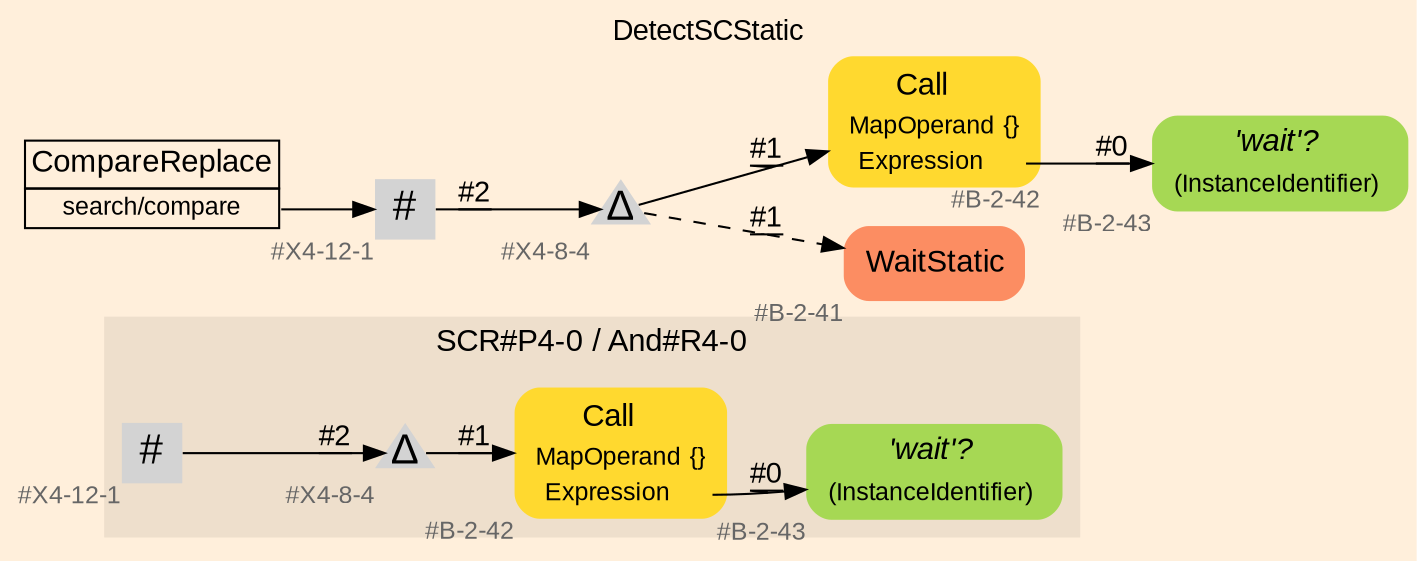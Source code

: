 digraph "DetectSCStatic" {
label = "DetectSCStatic"
labelloc = t
graph [
    rankdir = "LR"
    ranksep = 0.3
    bgcolor = antiquewhite1
    color = black
    fontcolor = black
    fontname = "Arial"
];
node [
    fontname = "Arial"
];
edge [
    fontname = "Arial"
];

// -------------------- figure And#R4-0 --------------------
// -------- region And#R4-0 ----------
subgraph "clusterAnd#R4-0" {
    label = "SCR#P4-0 / And#R4-0"
    style = "filled"
    color = antiquewhite2
    fontsize = "15"
    // -------- block And#R4-0/#B-2-42 ----------
    "And#R4-0/#B-2-42" [
        fillcolor = "/set28/6"
        xlabel = "#B-2-42"
        fontsize = "12"
        fontcolor = grey40
        shape = "plaintext"
        label = <<TABLE BORDER="0" CELLBORDER="0" CELLSPACING="0">
         <TR><TD><FONT COLOR="black" POINT-SIZE="15">Call</FONT></TD></TR>
         <TR><TD><FONT COLOR="black" POINT-SIZE="12">MapOperand</FONT></TD><TD PORT="port0"><FONT COLOR="black" POINT-SIZE="12">{}</FONT></TD></TR>
         <TR><TD><FONT COLOR="black" POINT-SIZE="12">Expression</FONT></TD><TD PORT="port1"></TD></TR>
        </TABLE>>
        style = "rounded,filled"
    ];
    
    // -------- block And#R4-0/#X4-8-4 ----------
    "And#R4-0/#X4-8-4" [
        xlabel = "#X4-8-4"
        fontsize = "12"
        fontcolor = grey40
        shape = "triangle"
        label = <<FONT COLOR="black" POINT-SIZE="20">Δ</FONT>>
        style = "filled"
        penwidth = 0.0
        fixedsize = true
        width = 0.4
        height = 0.4
    ];
    
    // -------- block And#R4-0/#B-2-43 ----------
    "And#R4-0/#B-2-43" [
        fillcolor = "/set28/5"
        xlabel = "#B-2-43"
        fontsize = "12"
        fontcolor = grey40
        shape = "plaintext"
        label = <<TABLE BORDER="0" CELLBORDER="0" CELLSPACING="0">
         <TR><TD><FONT COLOR="black" POINT-SIZE="15"><I>'wait'?</I></FONT></TD></TR>
         <TR><TD><FONT COLOR="black" POINT-SIZE="12">(InstanceIdentifier)</FONT></TD><TD PORT="port0"></TD></TR>
        </TABLE>>
        style = "rounded,filled"
    ];
    
    // -------- block And#R4-0/#X4-12-1 ----------
    "And#R4-0/#X4-12-1" [
        xlabel = "#X4-12-1"
        fontsize = "12"
        fontcolor = grey40
        shape = "square"
        label = <<FONT COLOR="black" POINT-SIZE="20">#</FONT>>
        style = "filled"
        penwidth = 0.0
        fixedsize = true
        width = 0.4
        height = 0.4
    ];
    
}

"And#R4-0/#B-2-42":port1 -> "And#R4-0/#B-2-43" [
    label = "#0"
    decorate = true
    color = black
    fontcolor = black
];

"And#R4-0/#X4-8-4" -> "And#R4-0/#B-2-42" [
    label = "#1"
    decorate = true
    color = black
    fontcolor = black
];

"And#R4-0/#X4-12-1" -> "And#R4-0/#X4-8-4" [
    label = "#2"
    decorate = true
    color = black
    fontcolor = black
];


// -------------------- transformation figure --------------------
// -------- block CR#X4-10-4 ----------
"CR#X4-10-4" [
    fillcolor = antiquewhite1
    fontsize = "12"
    fontcolor = grey40
    shape = "plaintext"
    label = <<TABLE BORDER="0" CELLBORDER="1" CELLSPACING="0">
     <TR><TD><FONT COLOR="black" POINT-SIZE="15">CompareReplace</FONT></TD></TR>
     <TR><TD PORT="port0"><FONT COLOR="black" POINT-SIZE="12">search/compare</FONT></TD></TR>
    </TABLE>>
    style = "filled"
    color = black
];

// -------- block #X4-12-1 ----------
"#X4-12-1" [
    xlabel = "#X4-12-1"
    fontsize = "12"
    fontcolor = grey40
    shape = "square"
    label = <<FONT COLOR="black" POINT-SIZE="20">#</FONT>>
    style = "filled"
    penwidth = 0.0
    fixedsize = true
    width = 0.4
    height = 0.4
];

// -------- block #X4-8-4 ----------
"#X4-8-4" [
    xlabel = "#X4-8-4"
    fontsize = "12"
    fontcolor = grey40
    shape = "triangle"
    label = <<FONT COLOR="black" POINT-SIZE="20">Δ</FONT>>
    style = "filled"
    penwidth = 0.0
    fixedsize = true
    width = 0.4
    height = 0.4
];

// -------- block #B-2-42 ----------
"#B-2-42" [
    fillcolor = "/set28/6"
    xlabel = "#B-2-42"
    fontsize = "12"
    fontcolor = grey40
    shape = "plaintext"
    label = <<TABLE BORDER="0" CELLBORDER="0" CELLSPACING="0">
     <TR><TD><FONT COLOR="black" POINT-SIZE="15">Call</FONT></TD></TR>
     <TR><TD><FONT COLOR="black" POINT-SIZE="12">MapOperand</FONT></TD><TD PORT="port0"><FONT COLOR="black" POINT-SIZE="12">{}</FONT></TD></TR>
     <TR><TD><FONT COLOR="black" POINT-SIZE="12">Expression</FONT></TD><TD PORT="port1"></TD></TR>
    </TABLE>>
    style = "rounded,filled"
];

// -------- block #B-2-43 ----------
"#B-2-43" [
    fillcolor = "/set28/5"
    xlabel = "#B-2-43"
    fontsize = "12"
    fontcolor = grey40
    shape = "plaintext"
    label = <<TABLE BORDER="0" CELLBORDER="0" CELLSPACING="0">
     <TR><TD><FONT COLOR="black" POINT-SIZE="15"><I>'wait'?</I></FONT></TD></TR>
     <TR><TD><FONT COLOR="black" POINT-SIZE="12">(InstanceIdentifier)</FONT></TD><TD PORT="port0"></TD></TR>
    </TABLE>>
    style = "rounded,filled"
];

// -------- block #B-2-41 ----------
"#B-2-41" [
    fillcolor = "/set28/2"
    xlabel = "#B-2-41"
    fontsize = "12"
    fontcolor = grey40
    shape = "plaintext"
    label = <<TABLE BORDER="0" CELLBORDER="0" CELLSPACING="0">
     <TR><TD><FONT COLOR="black" POINT-SIZE="15">WaitStatic</FONT></TD></TR>
    </TABLE>>
    style = "rounded,filled"
];

"CR#X4-10-4":port0 -> "#X4-12-1" [
    label = ""
    decorate = true
    color = black
    fontcolor = black
];

"#X4-12-1" -> "#X4-8-4" [
    label = "#2"
    decorate = true
    color = black
    fontcolor = black
];

"#X4-8-4" -> "#B-2-42" [
    label = "#1"
    decorate = true
    color = black
    fontcolor = black
];

"#X4-8-4" -> "#B-2-41" [
    style="dashed"
    label = "#1"
    decorate = true
    color = black
    fontcolor = black
];

"#B-2-42":port1 -> "#B-2-43" [
    label = "#0"
    decorate = true
    color = black
    fontcolor = black
];


}

